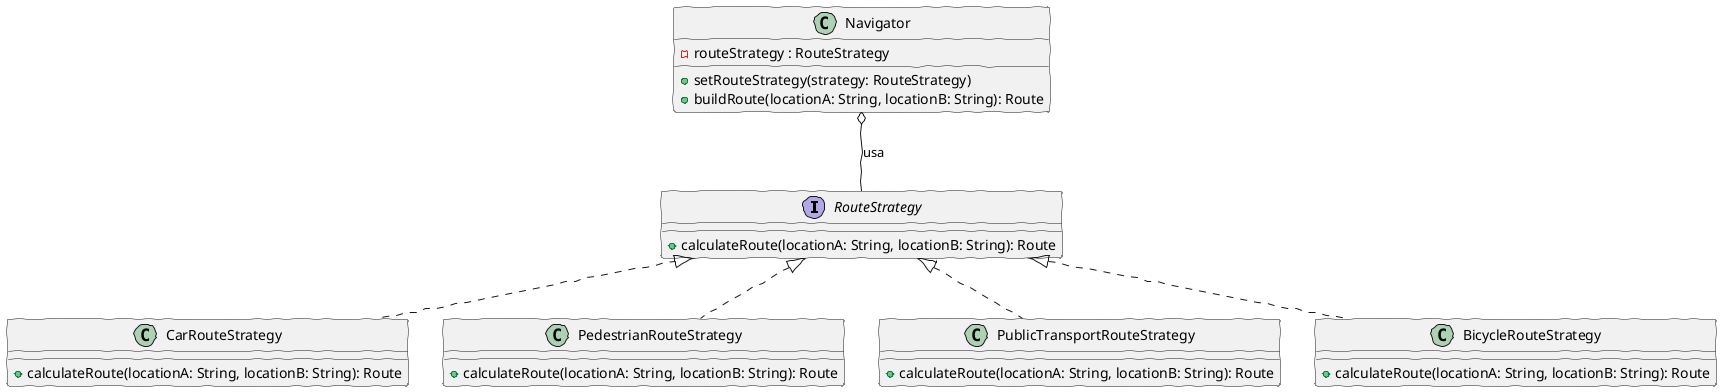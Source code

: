 @startuml strategy
skinparam handwritten true

interface RouteStrategy {
    + calculateRoute(locationA: String, locationB: String): Route
}

class Navigator {
    - routeStrategy : RouteStrategy
    + setRouteStrategy(strategy: RouteStrategy)
    + buildRoute(locationA: String, locationB: String): Route
}

class CarRouteStrategy {
    + calculateRoute(locationA: String, locationB: String): Route
}

class PedestrianRouteStrategy {
    + calculateRoute(locationA: String, locationB: String): Route
}

class PublicTransportRouteStrategy {
    + calculateRoute(locationA: String, locationB: String): Route
}

class BicycleRouteStrategy {
    + calculateRoute(locationA: String, locationB: String): Route
}

' Relaciones
Navigator o-- RouteStrategy : "usa"

RouteStrategy <|.. CarRouteStrategy
RouteStrategy <|.. PedestrianRouteStrategy
RouteStrategy <|.. PublicTransportRouteStrategy
RouteStrategy <|.. BicycleRouteStrategy

@enduml